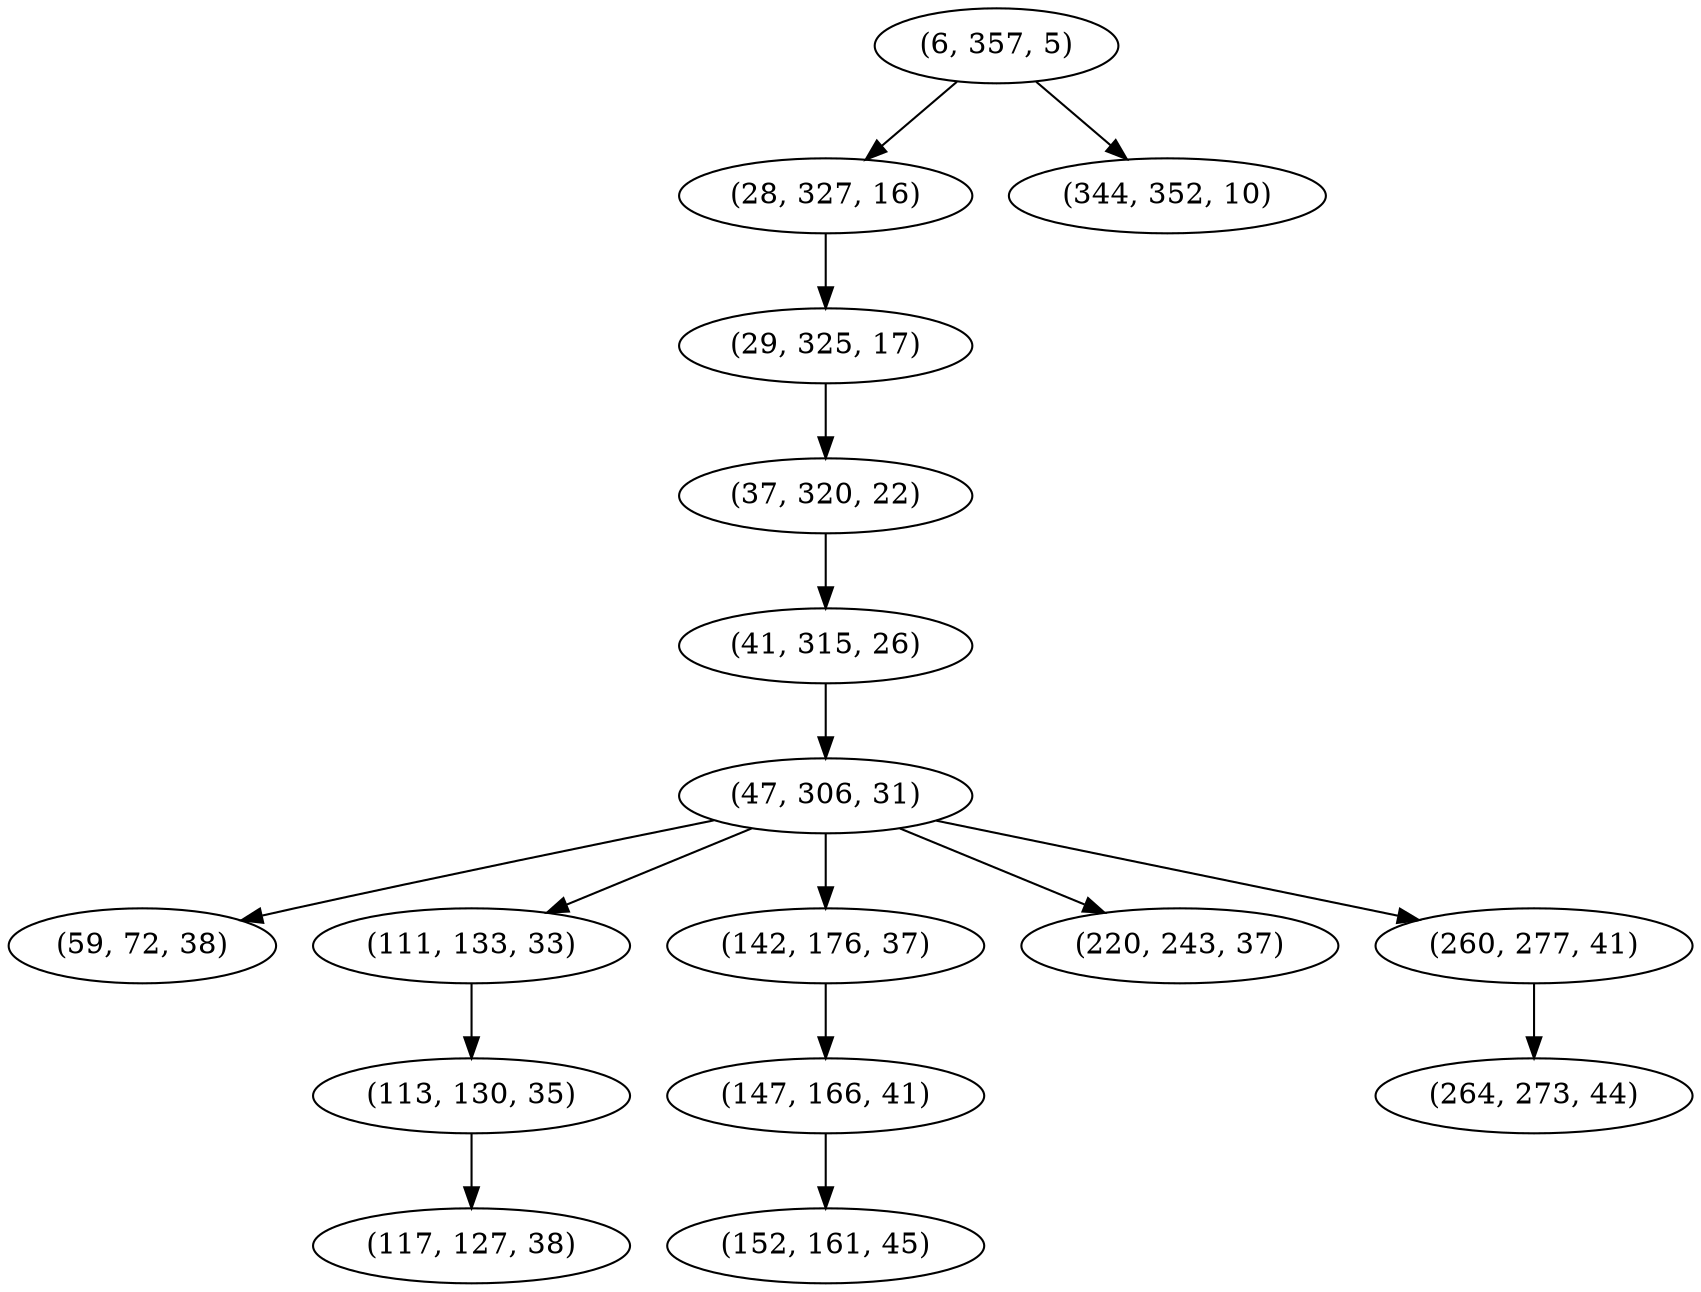 digraph tree {
    "(6, 357, 5)";
    "(28, 327, 16)";
    "(29, 325, 17)";
    "(37, 320, 22)";
    "(41, 315, 26)";
    "(47, 306, 31)";
    "(59, 72, 38)";
    "(111, 133, 33)";
    "(113, 130, 35)";
    "(117, 127, 38)";
    "(142, 176, 37)";
    "(147, 166, 41)";
    "(152, 161, 45)";
    "(220, 243, 37)";
    "(260, 277, 41)";
    "(264, 273, 44)";
    "(344, 352, 10)";
    "(6, 357, 5)" -> "(28, 327, 16)";
    "(6, 357, 5)" -> "(344, 352, 10)";
    "(28, 327, 16)" -> "(29, 325, 17)";
    "(29, 325, 17)" -> "(37, 320, 22)";
    "(37, 320, 22)" -> "(41, 315, 26)";
    "(41, 315, 26)" -> "(47, 306, 31)";
    "(47, 306, 31)" -> "(59, 72, 38)";
    "(47, 306, 31)" -> "(111, 133, 33)";
    "(47, 306, 31)" -> "(142, 176, 37)";
    "(47, 306, 31)" -> "(220, 243, 37)";
    "(47, 306, 31)" -> "(260, 277, 41)";
    "(111, 133, 33)" -> "(113, 130, 35)";
    "(113, 130, 35)" -> "(117, 127, 38)";
    "(142, 176, 37)" -> "(147, 166, 41)";
    "(147, 166, 41)" -> "(152, 161, 45)";
    "(260, 277, 41)" -> "(264, 273, 44)";
}
